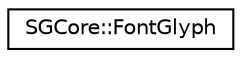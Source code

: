 digraph "Graphical Class Hierarchy"
{
 // LATEX_PDF_SIZE
  edge [fontname="Helvetica",fontsize="10",labelfontname="Helvetica",labelfontsize="10"];
  node [fontname="Helvetica",fontsize="10",shape=record];
  rankdir="LR";
  Node0 [label="SGCore::FontGlyph",height=0.2,width=0.4,color="black", fillcolor="white", style="filled",URL="$structSGCore_1_1FontGlyph.html",tooltip=" "];
}
